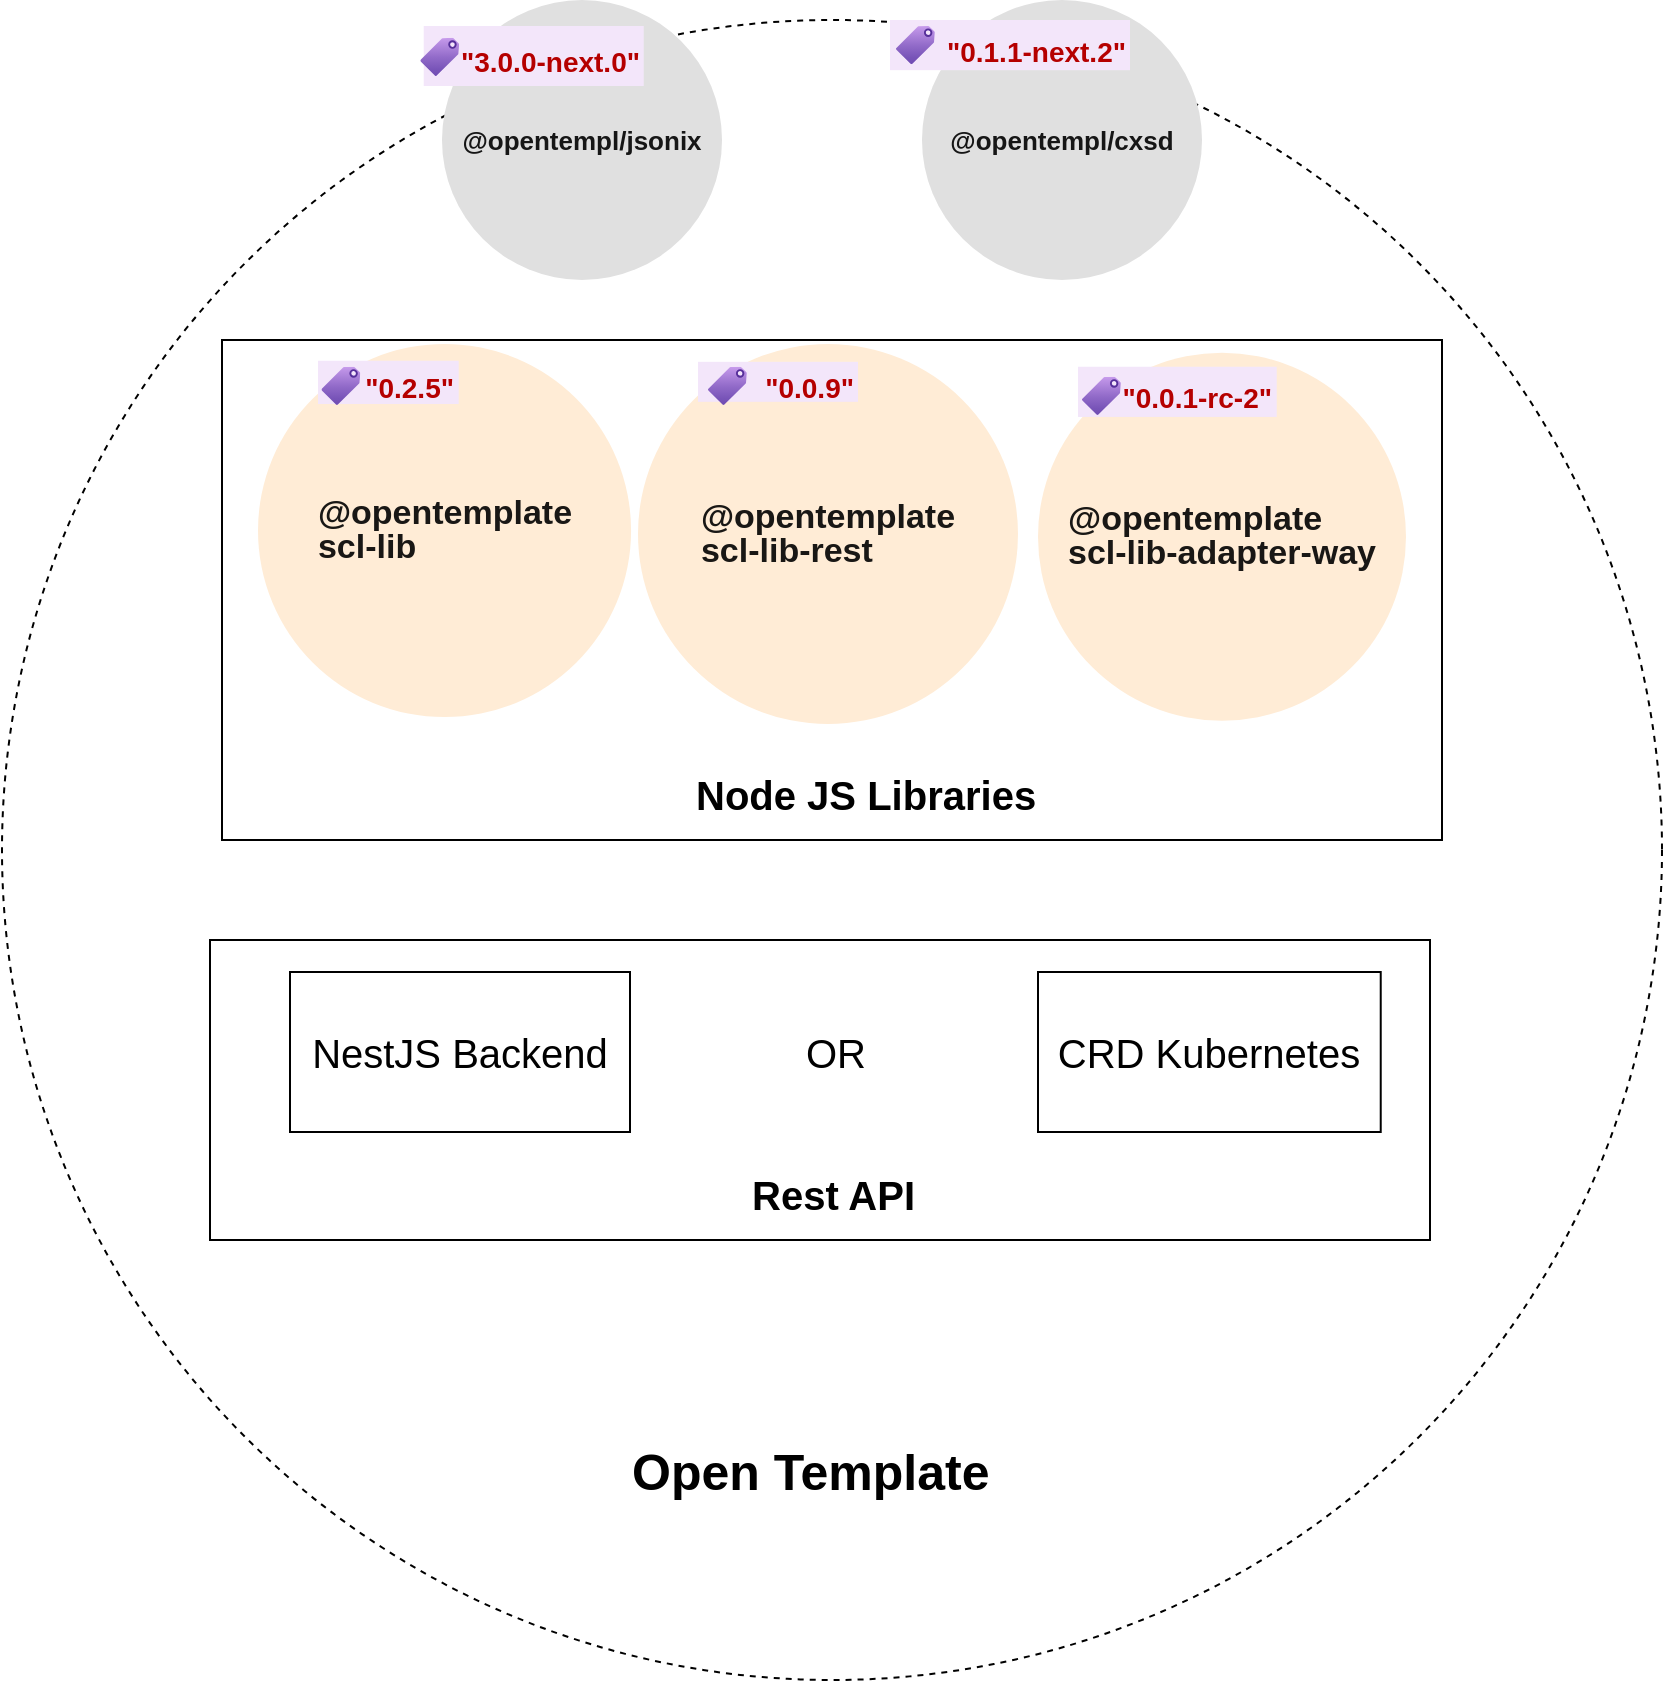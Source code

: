 <mxfile version="20.8.4" type="device"><diagram id="zDtbs851mX-UblCEjYr9" name="Page-1"><mxGraphModel dx="1743" dy="600" grid="1" gridSize="10" guides="1" tooltips="1" connect="1" arrows="1" fold="1" page="1" pageScale="1" pageWidth="827" pageHeight="1169" math="0" shadow="0"><root><mxCell id="0"/><mxCell id="1" parent="0"/><mxCell id="xmShxJCe0xZ4hwQvdtPz-28" value="" style="ellipse;whiteSpace=wrap;html=1;aspect=fixed;dashed=1;sketch=0;fillStyle=solid;fontSize=17;gradientDirection=radial;" parent="1" vertex="1"><mxGeometry x="-124" y="40" width="830" height="830" as="geometry"/></mxCell><mxCell id="xmShxJCe0xZ4hwQvdtPz-8" value="" style="rounded=0;whiteSpace=wrap;html=1;fillStyle=solid;fontSize=20;gradientDirection=radial;" parent="1" vertex="1"><mxGeometry x="-14" y="200" width="610" height="250" as="geometry"/></mxCell><mxCell id="xmShxJCe0xZ4hwQvdtPz-2" value="&lt;a style=&quot;box-sizing: border-box; color: black; text-decoration: none; font-family: &amp;quot;Source Sans Pro&amp;quot;, &amp;quot;Lucida Grande&amp;quot;, sans-serif; text-align: left;&quot; href=&quot;https://www.npmjs.com/package/@opentempl/cxsd&quot; target=&quot;_self&quot;&gt;&lt;h3 style=&quot;box-sizing: border-box; display: inline-block; line-height: 1; color: rgba(0, 0, 0, 0.9); margin: 0px;&quot; class=&quot;db7ee1ac fw6 f4 black-90 dib lh-solid ma0 no-underline hover-black&quot;&gt;&lt;font style=&quot;font-size: 13px;&quot;&gt;@opentempl/cxsd&lt;/font&gt;&lt;/h3&gt;&lt;/a&gt;" style="ellipse;whiteSpace=wrap;html=1;aspect=fixed;fillStyle=solid;strokeColor=none;fillColor=#E0E0E0;gradientColor=none;gradientDirection=radial;" parent="1" vertex="1"><mxGeometry x="336" y="30" width="140" height="140" as="geometry"/></mxCell><mxCell id="xmShxJCe0xZ4hwQvdtPz-1" value="&lt;a style=&quot;box-sizing: border-box; color: black; text-decoration: none; font-family: &amp;quot;Source Sans Pro&amp;quot;, &amp;quot;Lucida Grande&amp;quot;, sans-serif; text-align: left;&quot; href=&quot;https://www.npmjs.com/package/@opentempl/jsonix&quot; target=&quot;_self&quot;&gt;&lt;h3 style=&quot;box-sizing: border-box; display: inline-block; line-height: 1; color: rgba(0, 0, 0, 0.9); margin: 0px;&quot; class=&quot;db7ee1ac fw6 f4 black-90 dib lh-solid ma0 no-underline hover-black&quot;&gt;&lt;font style=&quot;font-size: 13px;&quot;&gt;@opentempl/jsonix&lt;/font&gt;&lt;/h3&gt;&lt;/a&gt;" style="ellipse;whiteSpace=wrap;html=1;aspect=fixed;fillStyle=solid;strokeColor=none;fillColor=#E0E0E0;gradientColor=none;gradientDirection=radial;" parent="1" vertex="1"><mxGeometry x="96" y="30" width="140" height="140" as="geometry"/></mxCell><mxCell id="xmShxJCe0xZ4hwQvdtPz-3" value="&lt;a style=&quot;box-sizing: border-box; color: black; text-decoration: none; font-family: &amp;quot;Source Sans Pro&amp;quot;, &amp;quot;Lucida Grande&amp;quot;, sans-serif; text-align: left;&quot; href=&quot;https://www.npmjs.com/package/@opentemplate/scl-lib&quot; target=&quot;_self&quot;&gt;&lt;h3 style=&quot;box-sizing: border-box; display: inline-block; line-height: 1; color: rgba(0, 0, 0, 0.9); margin: 0px;&quot; class=&quot;db7ee1ac fw6 f4 black-90 dib lh-solid ma0 no-underline hover-black&quot;&gt;&lt;font style=&quot;font-size: 17px;&quot;&gt;@opentemplate&lt;br&gt;scl-lib&lt;/font&gt;&lt;/h3&gt;&lt;/a&gt;" style="ellipse;whiteSpace=wrap;html=1;aspect=fixed;fillStyle=solid;strokeColor=none;fillColor=#FFECD6;gradientDirection=radial;" parent="1" vertex="1"><mxGeometry x="4" y="202" width="186.54" height="186.54" as="geometry"/></mxCell><mxCell id="xmShxJCe0xZ4hwQvdtPz-4" value="&lt;a style=&quot;box-sizing: border-box; color: black; text-decoration: none; font-family: &amp;quot;Source Sans Pro&amp;quot;, &amp;quot;Lucida Grande&amp;quot;, sans-serif; text-align: left;&quot; href=&quot;https://www.npmjs.com/package/@opentemplate/scl-lib-adapter-way&quot; target=&quot;_self&quot;&gt;&lt;h3 style=&quot;box-sizing: border-box; display: inline-block; line-height: 1; color: rgba(0, 0, 0, 0.9); margin: 0px;&quot; class=&quot;db7ee1ac fw6 f4 black-90 dib lh-solid ma0 no-underline hover-black&quot;&gt;&lt;font style=&quot;font-size: 17px;&quot;&gt;@opentemplate&lt;br&gt;scl-lib-adapter-way&lt;/font&gt;&lt;/h3&gt;&lt;/a&gt;" style="ellipse;whiteSpace=wrap;html=1;aspect=fixed;fillStyle=solid;strokeColor=none;fillColor=#FFECD6;gradientDirection=radial;" parent="1" vertex="1"><mxGeometry x="394" y="206.37" width="184" height="184" as="geometry"/></mxCell><mxCell id="xmShxJCe0xZ4hwQvdtPz-5" value="&lt;a style=&quot;box-sizing: border-box; color: black; text-decoration: none; font-family: &amp;quot;Source Sans Pro&amp;quot;, &amp;quot;Lucida Grande&amp;quot;, sans-serif; text-align: left;&quot; href=&quot;https://www.npmjs.com/package/@opentemplate/scl-lib-rest&quot; target=&quot;_self&quot;&gt;&lt;h3 style=&quot;box-sizing: border-box; display: inline-block; line-height: 1; color: rgba(0, 0, 0, 0.9); margin: 0px;&quot; class=&quot;db7ee1ac fw6 f4 black-90 dib lh-solid ma0 no-underline hover-black&quot;&gt;&lt;font style=&quot;font-size: 17px;&quot;&gt;@opentemplate&lt;br&gt;scl-lib-rest&lt;/font&gt;&lt;/h3&gt;&lt;/a&gt;" style="ellipse;whiteSpace=wrap;html=1;aspect=fixed;fillStyle=solid;strokeColor=none;fillColor=#FFECD6;gradientDirection=radial;" parent="1" vertex="1"><mxGeometry x="194" y="202" width="190" height="190" as="geometry"/></mxCell><mxCell id="xmShxJCe0xZ4hwQvdtPz-11" value="&lt;font color=&quot;#b50000&quot; size=&quot;1&quot;&gt;&lt;b style=&quot;font-size: 14px;&quot;&gt;&quot;3.0.0-next.0&quot;&lt;/b&gt;&lt;/font&gt;" style="rounded=0;whiteSpace=wrap;html=1;fillStyle=solid;strokeColor=none;fontSize=20;fillColor=#F3E6FA;gradientDirection=radial;dashed=1;dashPattern=1 1;align=right;" parent="1" vertex="1"><mxGeometry x="86.86" y="43" width="110" height="30" as="geometry"/></mxCell><mxCell id="xmShxJCe0xZ4hwQvdtPz-13" value="&lt;font color=&quot;#b50000&quot; size=&quot;1&quot;&gt;&lt;b style=&quot;font-size: 14px;&quot;&gt;&quot;0.1.1-next.2&quot;&lt;/b&gt;&lt;/font&gt;" style="rounded=0;whiteSpace=wrap;html=1;fillStyle=solid;strokeColor=none;fontSize=20;fillColor=#F3E6FA;gradientDirection=radial;dashed=1;dashPattern=1 1;align=right;" parent="1" vertex="1"><mxGeometry x="320" y="40" width="120" height="25.09" as="geometry"/></mxCell><mxCell id="xmShxJCe0xZ4hwQvdtPz-15" value="&lt;font color=&quot;#b50000&quot; size=&quot;1&quot;&gt;&lt;b style=&quot;font-size: 14px;&quot;&gt;&quot;0.0.1-rc-2&quot;&lt;/b&gt;&lt;/font&gt;" style="rounded=0;whiteSpace=wrap;html=1;fillStyle=solid;strokeColor=none;fontSize=20;fillColor=#F3E6FA;gradientDirection=radial;dashed=1;dashPattern=1 1;align=right;" parent="1" vertex="1"><mxGeometry x="414" y="213.37" width="99.36" height="25.09" as="geometry"/></mxCell><mxCell id="xmShxJCe0xZ4hwQvdtPz-19" value="&lt;font color=&quot;#b50000&quot; size=&quot;1&quot;&gt;&lt;b style=&quot;font-size: 14px;&quot;&gt;&quot;0.0.9&quot;&lt;/b&gt;&lt;/font&gt;" style="rounded=0;whiteSpace=wrap;html=1;fillStyle=solid;strokeColor=none;fontSize=20;fillColor=#F3E6FA;gradientDirection=radial;dashed=1;dashPattern=1 1;align=right;" parent="1" vertex="1"><mxGeometry x="224" y="210.91" width="80" height="20" as="geometry"/></mxCell><mxCell id="xmShxJCe0xZ4hwQvdtPz-23" value="&lt;font color=&quot;#b50000&quot; size=&quot;1&quot;&gt;&lt;b style=&quot;font-size: 14px;&quot;&gt;&quot;0.2.5&quot;&lt;/b&gt;&lt;/font&gt;" style="rounded=0;whiteSpace=wrap;html=1;fillStyle=solid;strokeColor=none;fontSize=20;fillColor=#F3E6FA;gradientDirection=radial;dashed=1;dashPattern=1 1;align=right;" parent="1" vertex="1"><mxGeometry x="34" y="210.37" width="70.36" height="21.63" as="geometry"/></mxCell><mxCell id="xmShxJCe0xZ4hwQvdtPz-24" value="" style="aspect=fixed;html=1;points=[];align=center;image;fontSize=12;image=img/lib/azure2/general/Tag.svg;fillStyle=solid;strokeColor=default;fillColor=#FFECD6;gradientColor=none;gradientDirection=radial;imageBorder=none;fontColor=default;fontStyle=0;imageBackground=none;" parent="1" vertex="1"><mxGeometry x="35.72" y="213.37" width="19.43" height="19.09" as="geometry"/></mxCell><mxCell id="xmShxJCe0xZ4hwQvdtPz-29" value="&lt;h1&gt;&lt;font color=&quot;#000000&quot; style=&quot;font-size: 25px;&quot;&gt;Open Template&lt;/font&gt;&lt;/h1&gt;" style="text;html=1;strokeColor=none;fillColor=none;spacing=5;spacingTop=-20;whiteSpace=wrap;overflow=hidden;rounded=0;dashed=1;dashPattern=1 1;sketch=0;fillStyle=solid;fontSize=17;" parent="1" vertex="1"><mxGeometry x="185.9" y="730" width="198.2" height="60" as="geometry"/></mxCell><mxCell id="jJePjGL1kg7wSjwZRFfl-4" value="" style="aspect=fixed;html=1;points=[];align=center;image;fontSize=12;image=img/lib/azure2/general/Tag.svg;fillStyle=solid;strokeColor=default;fillColor=#FFECD6;gradientColor=none;gradientDirection=radial;imageBorder=none;fontColor=default;fontStyle=0;imageBackground=none;" vertex="1" parent="1"><mxGeometry x="85.15" y="48.91" width="19.43" height="19.09" as="geometry"/></mxCell><mxCell id="jJePjGL1kg7wSjwZRFfl-5" value="" style="aspect=fixed;html=1;points=[];align=center;image;fontSize=12;image=img/lib/azure2/general/Tag.svg;fillStyle=solid;strokeColor=default;fillColor=#FFECD6;gradientColor=none;gradientDirection=radial;imageBorder=none;fontColor=default;fontStyle=0;imageBackground=none;" vertex="1" parent="1"><mxGeometry x="323" y="43" width="19.43" height="19.09" as="geometry"/></mxCell><mxCell id="jJePjGL1kg7wSjwZRFfl-6" value="" style="aspect=fixed;html=1;points=[];align=center;image;fontSize=12;image=img/lib/azure2/general/Tag.svg;fillStyle=solid;strokeColor=default;fillColor=#FFECD6;gradientColor=none;gradientDirection=radial;imageBorder=none;fontColor=default;fontStyle=0;imageBackground=none;" vertex="1" parent="1"><mxGeometry x="416" y="218.37" width="19.43" height="19.09" as="geometry"/></mxCell><mxCell id="jJePjGL1kg7wSjwZRFfl-7" value="" style="aspect=fixed;html=1;points=[];align=center;image;fontSize=12;image=img/lib/azure2/general/Tag.svg;fillStyle=solid;strokeColor=default;fillColor=#FFECD6;gradientColor=none;gradientDirection=radial;imageBorder=none;fontColor=default;fontStyle=0;imageBackground=none;" vertex="1" parent="1"><mxGeometry x="229" y="213.37" width="19.43" height="19.09" as="geometry"/></mxCell><mxCell id="jJePjGL1kg7wSjwZRFfl-16" value="" style="rounded=0;whiteSpace=wrap;html=1;fillStyle=solid;fontSize=20;gradientDirection=radial;" vertex="1" parent="1"><mxGeometry x="-20" y="500" width="610" height="150" as="geometry"/></mxCell><mxCell id="jJePjGL1kg7wSjwZRFfl-18" value="CRD Kubernetes" style="rounded=0;whiteSpace=wrap;html=1;fillStyle=solid;fontSize=20;gradientDirection=radial;" vertex="1" parent="1"><mxGeometry x="394" y="516" width="171.36" height="80" as="geometry"/></mxCell><mxCell id="jJePjGL1kg7wSjwZRFfl-19" value="NestJS Backend" style="rounded=0;whiteSpace=wrap;html=1;fillStyle=solid;fontSize=20;gradientDirection=radial;" vertex="1" parent="1"><mxGeometry x="20" y="516" width="170" height="80" as="geometry"/></mxCell><mxCell id="jJePjGL1kg7wSjwZRFfl-20" value="&lt;blockquote style=&quot;margin: 0 0 0 40px; border: none; padding: 0px;&quot;&gt;&lt;h1&gt;&lt;font style=&quot;font-size: 20px;&quot; color=&quot;#000000&quot;&gt;Rest API&lt;/font&gt;&lt;/h1&gt;&lt;/blockquote&gt;" style="text;html=1;strokeColor=none;fillColor=none;spacing=5;spacingTop=-20;whiteSpace=wrap;overflow=hidden;rounded=0;dashed=1;dashPattern=1 1;sketch=0;fillStyle=solid;fontSize=17;fontColor=#B50000;" vertex="1" parent="1"><mxGeometry x="205.8" y="590" width="198.2" height="50" as="geometry"/></mxCell><mxCell id="jJePjGL1kg7wSjwZRFfl-22" value="&lt;blockquote style=&quot;margin: 0 0 0 40px; border: none; padding: 0px;&quot;&gt;&lt;h1&gt;&lt;font style=&quot;font-size: 20px;&quot; color=&quot;#000000&quot;&gt;Node JS&amp;nbsp;&lt;/font&gt;&lt;font color=&quot;#000000&quot;&gt;&lt;span style=&quot;caret-color: rgb(0, 0, 0); font-size: 20px;&quot;&gt;Libraries&lt;/span&gt;&lt;/font&gt;&lt;/h1&gt;&lt;/blockquote&gt;" style="text;html=1;spacing=5;spacingTop=-20;whiteSpace=wrap;overflow=hidden;rounded=0;dashed=1;dashPattern=1 1;sketch=0;fillStyle=solid;fontSize=17;fillColor=none;strokeColor=none;" vertex="1" parent="1"><mxGeometry x="178.05" y="390" width="233.91" height="52" as="geometry"/></mxCell><mxCell id="jJePjGL1kg7wSjwZRFfl-32" value="OR" style="rounded=0;whiteSpace=wrap;html=1;fillStyle=solid;fontSize=20;gradientDirection=radial;strokeColor=none;" vertex="1" parent="1"><mxGeometry x="262.5" y="516" width="60" height="80" as="geometry"/></mxCell></root></mxGraphModel></diagram></mxfile>